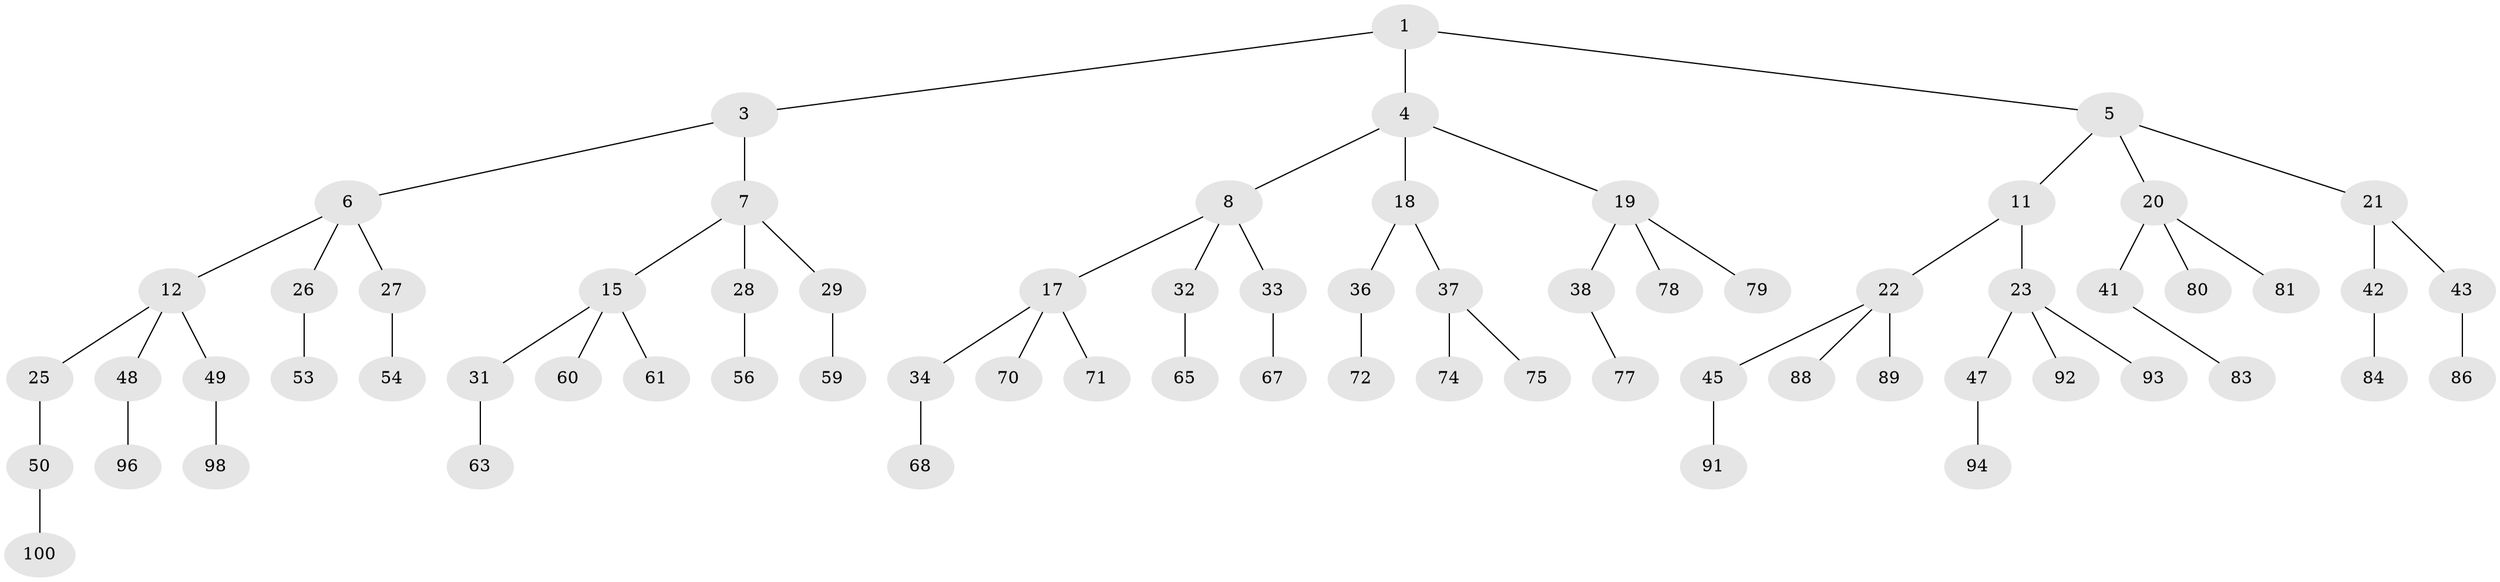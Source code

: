 // original degree distribution, {2: 0.02, 3: 0.48, 1: 0.5}
// Generated by graph-tools (version 1.1) at 2025/11/02/21/25 10:11:11]
// undirected, 69 vertices, 68 edges
graph export_dot {
graph [start="1"]
  node [color=gray90,style=filled];
  1 [super="+2"];
  3 [latent=1];
  4 [latent=0.5,super="+9"];
  5 [latent=0.5,super="+10"];
  6 [latent=0.5,super="+13"];
  7 [latent=0.5,super="+14"];
  8 [latent=0.333333,super="+16"];
  11 [latent=0.333333];
  12 [latent=0.333333,super="+24"];
  15 [latent=0.333333,super="+30"];
  17 [latent=0.25,super="+35"];
  18 [latent=0.25];
  19 [latent=0.25,super="+39"];
  20 [latent=0.25,super="+40"];
  21 [latent=0.25];
  22 [latent=0.25,super="+44"];
  23 [latent=0.25,super="+46"];
  25 [latent=0.25,super="+51"];
  26 [latent=0.25,super="+52"];
  27 [latent=0.25,super="+55"];
  28 [latent=0.25,super="+57"];
  29 [latent=0.25,super="+58"];
  31 [latent=0.25,super="+62"];
  32 [latent=0.2,super="+64"];
  33 [latent=0.2,super="+66"];
  34 [latent=0.2,super="+69"];
  36 [latent=0.2,super="+73"];
  37 [latent=0.2];
  38 [latent=0.2,super="+76"];
  41 [latent=0.2,super="+82"];
  42 [latent=0.2,super="+85"];
  43 [latent=0.2,super="+87"];
  45 [latent=0.2,super="+90"];
  47 [latent=0.2,super="+95"];
  48 [latent=0.2,super="+97"];
  49 [latent=0.2,super="+99"];
  50 [latent=0.2];
  53 [latent=0.2];
  54 [latent=0.2];
  56 [latent=0.2];
  59 [latent=0.2];
  60 [latent=0.2];
  61 [latent=0.2];
  63 [latent=0.2];
  65 [latent=0.166667];
  67 [latent=0.166667];
  68 [latent=0.166667];
  70 [latent=0.166667];
  71 [latent=0.166667];
  72 [latent=0.166667];
  74 [latent=0.166667];
  75 [latent=0.166667];
  77 [latent=0.166667];
  78 [latent=0.166667];
  79 [latent=0.166667];
  80 [latent=0.166667];
  81 [latent=0.166667];
  83 [latent=0.166667];
  84 [latent=0.166667];
  86 [latent=0.166667];
  88 [latent=0.166667];
  89 [latent=0.166667];
  91 [latent=0.166667];
  92 [latent=0.166667];
  93 [latent=0.166667];
  94 [latent=0.166667];
  96 [latent=0.166667];
  98 [latent=0.166667];
  100 [latent=0.166667];
  1 -- 3;
  1 -- 4;
  1 -- 5;
  3 -- 6;
  3 -- 7;
  4 -- 8;
  4 -- 18;
  4 -- 19;
  5 -- 11;
  5 -- 21;
  5 -- 20;
  6 -- 12;
  6 -- 26;
  6 -- 27;
  7 -- 15;
  7 -- 28;
  7 -- 29;
  8 -- 17;
  8 -- 33;
  8 -- 32;
  11 -- 22;
  11 -- 23;
  12 -- 25;
  12 -- 48;
  12 -- 49;
  15 -- 31;
  15 -- 60;
  15 -- 61;
  17 -- 34;
  17 -- 70;
  17 -- 71;
  18 -- 36;
  18 -- 37;
  19 -- 38;
  19 -- 78;
  19 -- 79;
  20 -- 41;
  20 -- 80;
  20 -- 81;
  21 -- 42;
  21 -- 43;
  22 -- 45;
  22 -- 88;
  22 -- 89;
  23 -- 47;
  23 -- 92;
  23 -- 93;
  25 -- 50;
  26 -- 53;
  27 -- 54;
  28 -- 56;
  29 -- 59;
  31 -- 63;
  32 -- 65;
  33 -- 67;
  34 -- 68;
  36 -- 72;
  37 -- 74;
  37 -- 75;
  38 -- 77;
  41 -- 83;
  42 -- 84;
  43 -- 86;
  45 -- 91;
  47 -- 94;
  48 -- 96;
  49 -- 98;
  50 -- 100;
}
